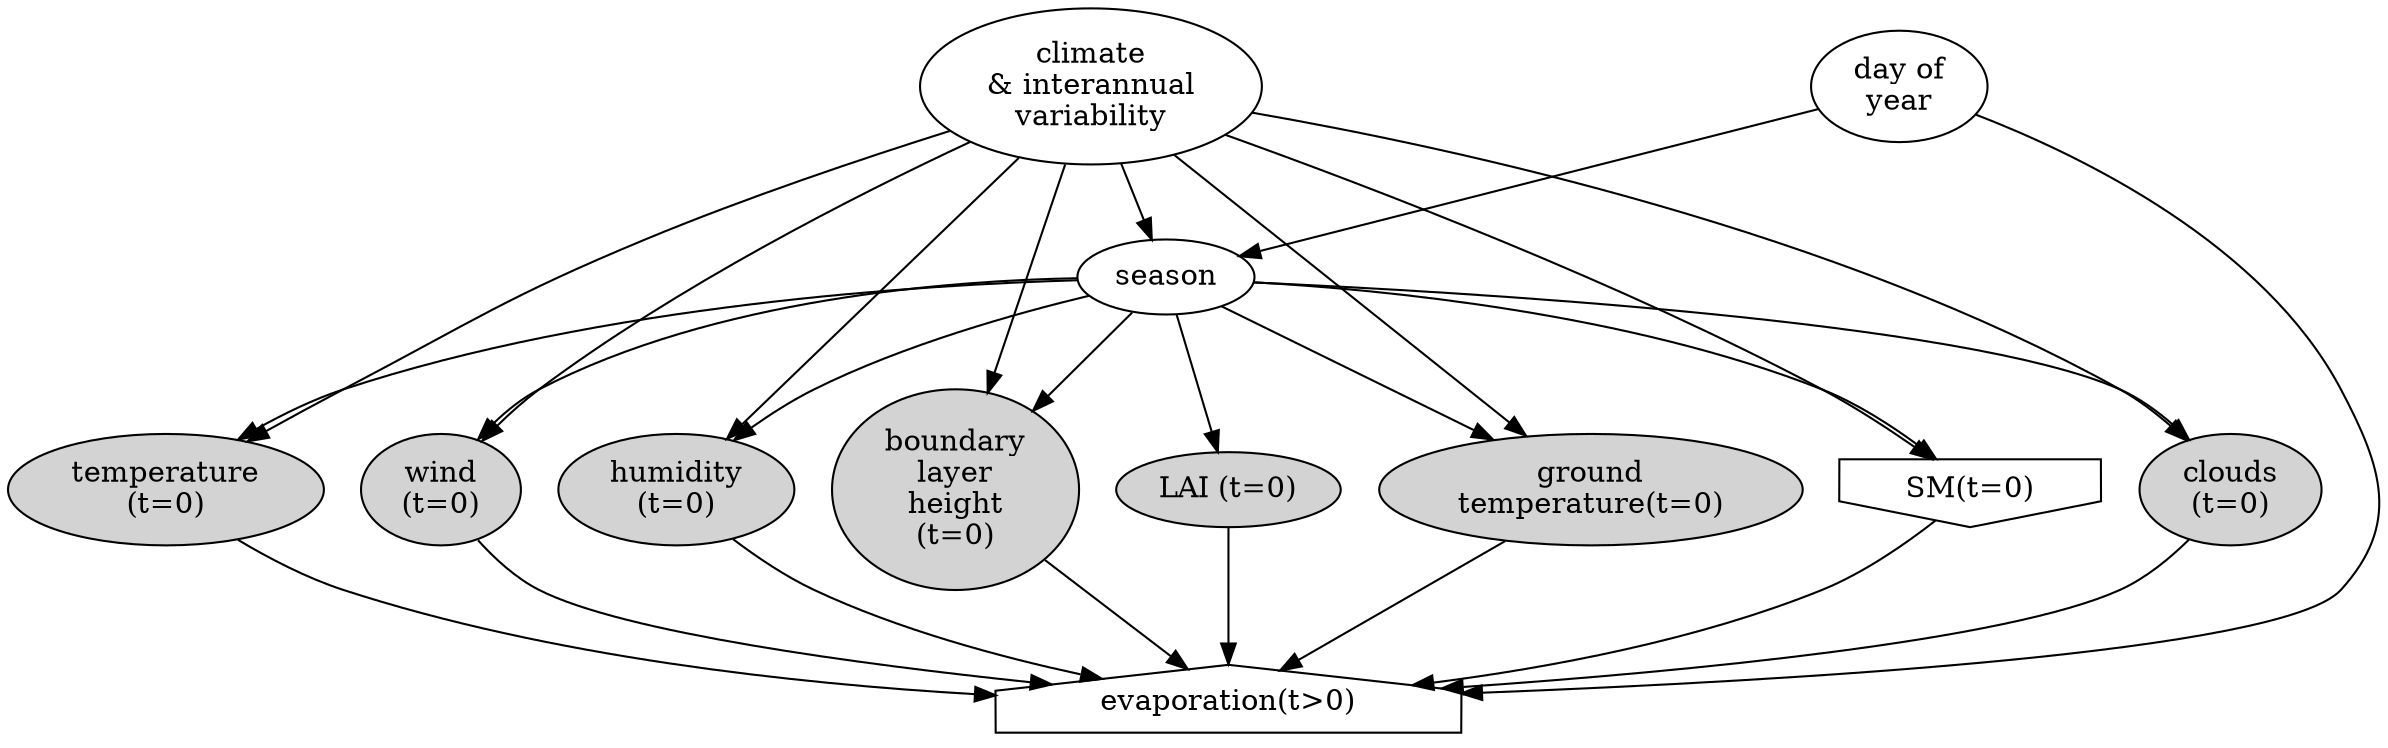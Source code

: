 digraph G {

        climate[label="climate\n& interannual\nvariability"];
        season[label="season"];
        LAI[label="LAI (t=0)", style="filled"];
        sm[label="SM(t=0)", shape="invhouse"];
	et[label="evaporation(t>0)", shape="house"];
        groundTemperature[label="ground\ntemperature(t=0)", style="filled"];
        temperature[label="temperature\n(t=0)", style="filled"];
        humidity[label="humidity\n(t=0)", style="filled"];
        cloud[label="clouds\n(t=0)", style="filled"];
        wind[label="wind\n(t=0)", style="filled"];
        blheight[label="boundary\nlayer\nheight\n(t=0)", style="filled"];

        doy[label="day of\nyear"];

        doy -> season;
        climate -> season;
        climate -> temperature;
        climate -> humidity;
        climate -> sm;
        climate -> cloud;
        climate -> wind;
        climate -> blheight;


        climate -> groundTemperature;

        season -> temperature;
        season -> humidity;
        season -> cloud;
        season -> wind;
        season -> blheight;
        season -> groundTemperature;

        season -> LAI;
        season -> sm;

        doy -> et;
        temperature -> et;
        humidity -> et;
        cloud -> et;
        wind -> et;
        blheight -> et;

        groundTemperature -> et;


        LAI -> et;
        sm -> et;
}
